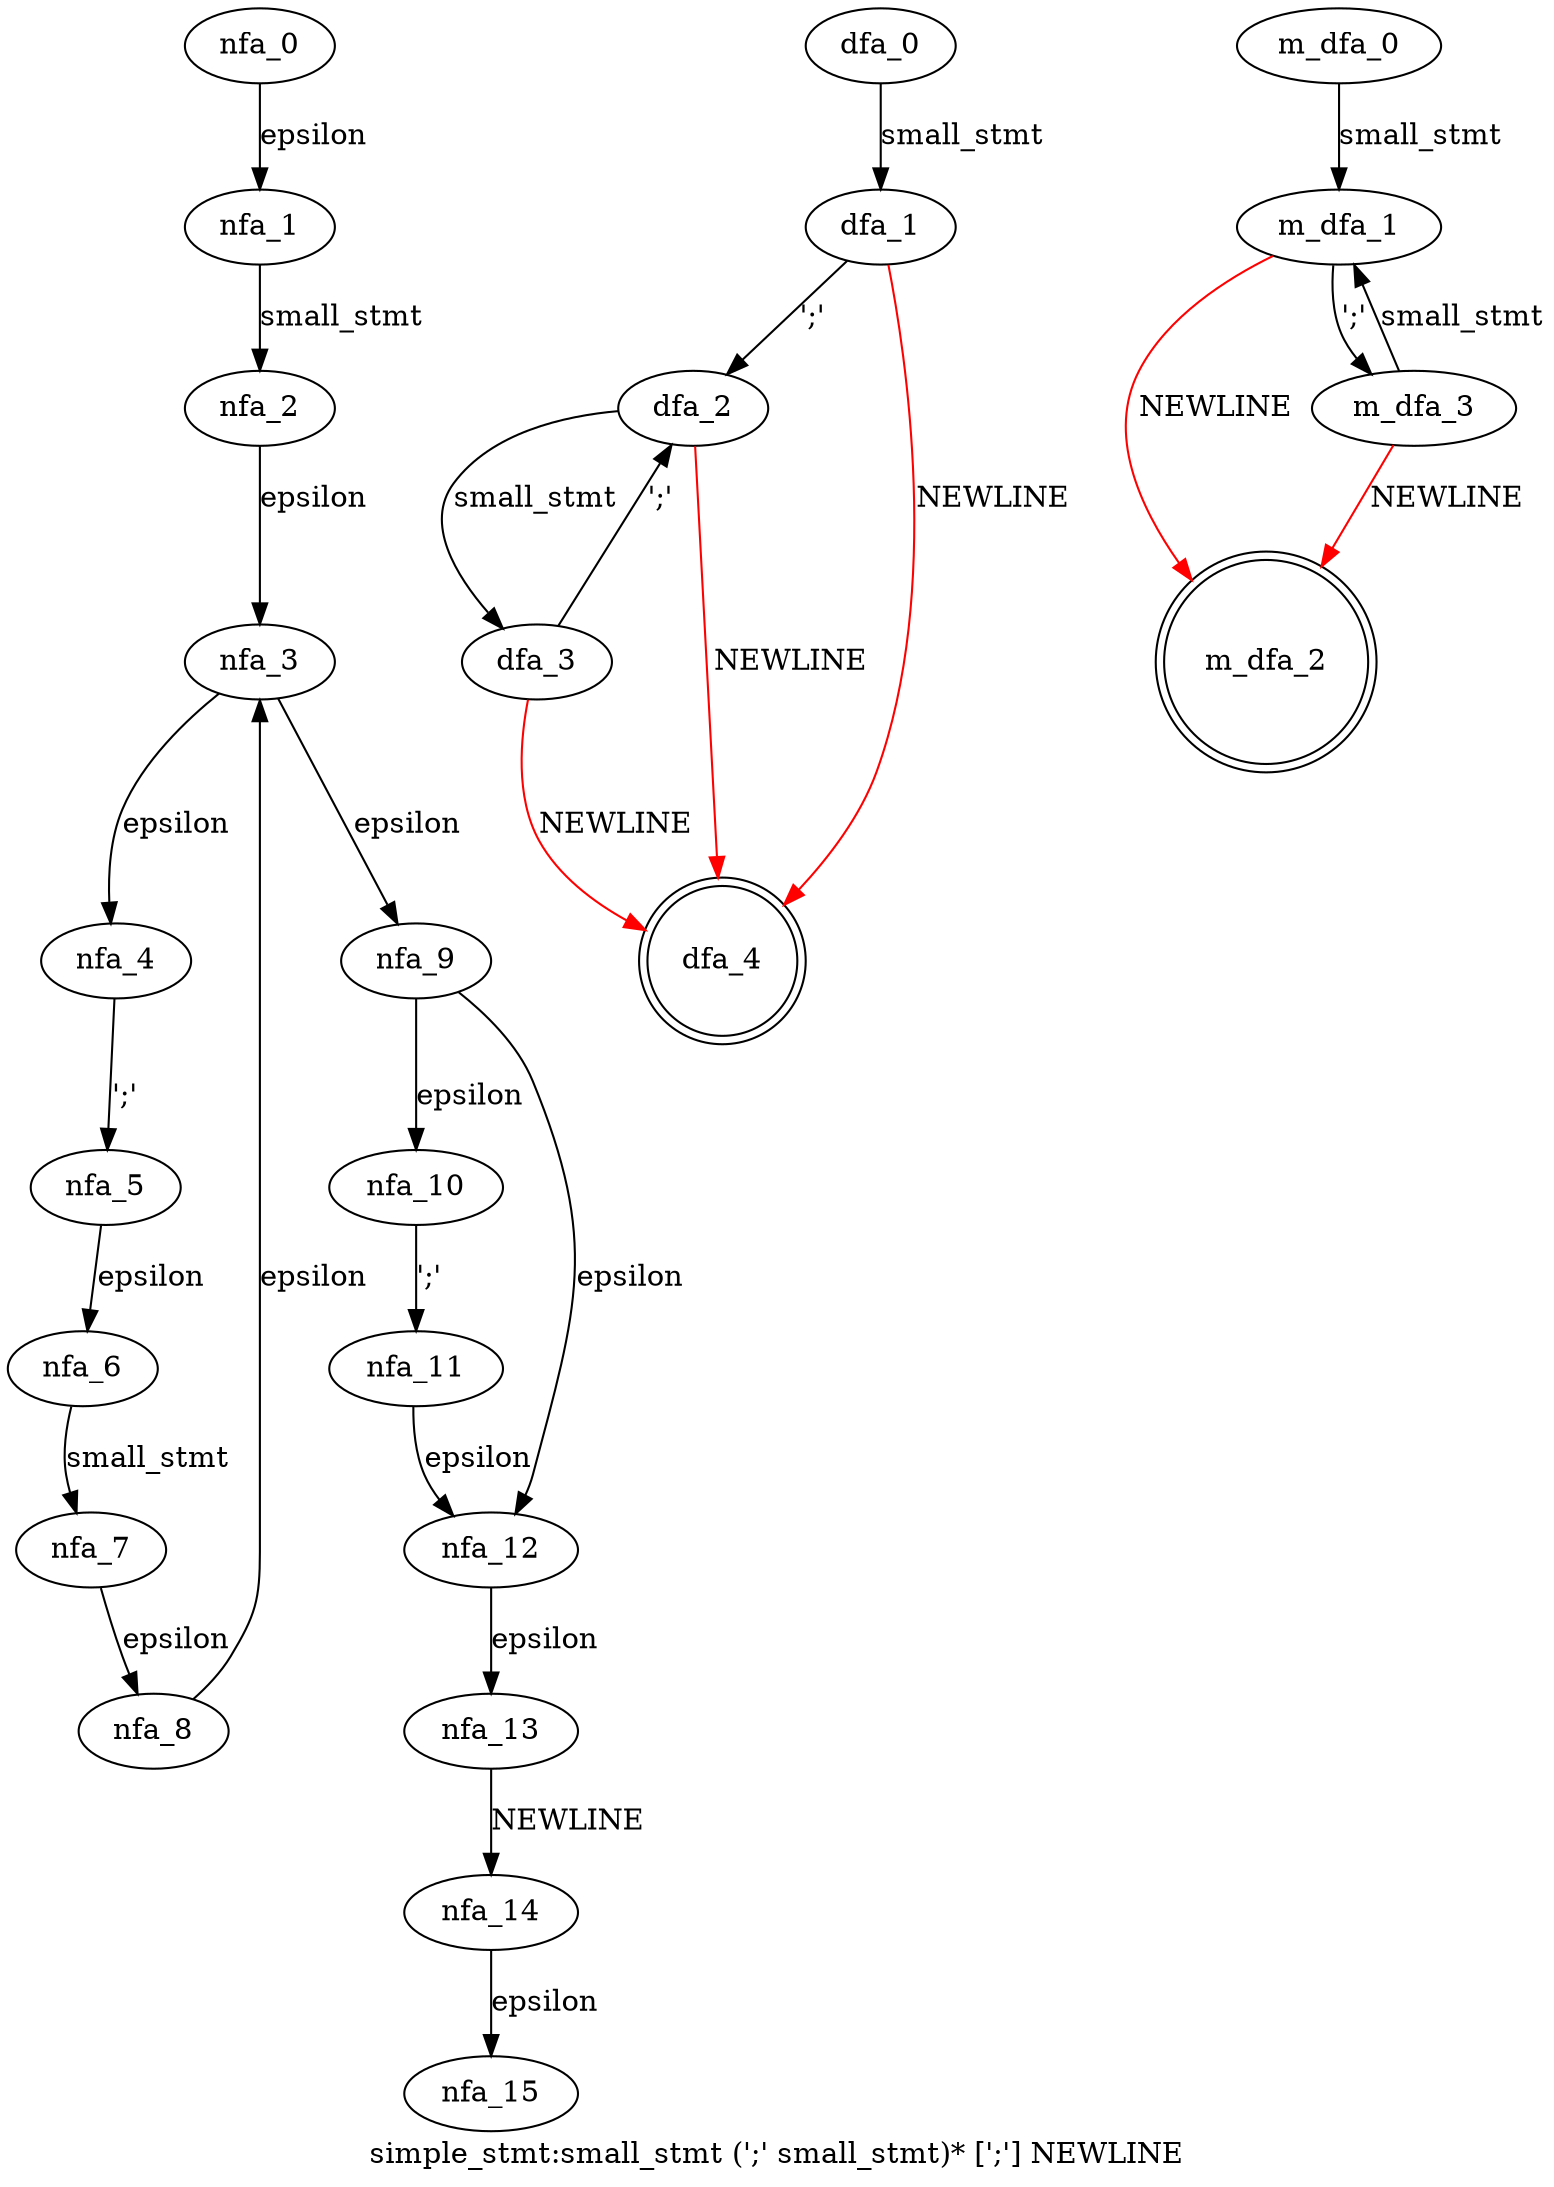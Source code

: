 digraph simple_stmt {
 graph[label="simple_stmt:small_stmt (';' small_stmt)* [';'] NEWLINE"]
 subgraph simple_stmt_nfa {
  nfa_0->nfa_1[label="epsilon"]
  nfa_1->nfa_2[label="small_stmt"]
  nfa_2->nfa_3[label="epsilon"]
  nfa_3->nfa_4[label="epsilon"]
  nfa_4->nfa_5[label="';'"]
  nfa_5->nfa_6[label="epsilon"]
  nfa_6->nfa_7[label="small_stmt"]
  nfa_7->nfa_8[label="epsilon"]
  nfa_8->nfa_3[label="epsilon"]
  nfa_3->nfa_9[label="epsilon"]
  nfa_9->nfa_10[label="epsilon"]
  nfa_10->nfa_11[label="';'"]
  nfa_11->nfa_12[label="epsilon"]
  nfa_12->nfa_13[label="epsilon"]
  nfa_13->nfa_14[label="NEWLINE"]
  nfa_14->nfa_15[label="epsilon"]
  nfa_9->nfa_12[label="epsilon"]
  }
 subgraph simple_stmt_dfa {
  dfa_0->dfa_1[label="small_stmt"]
  dfa_1->dfa_2[label="';'"]
  dfa_2->dfa_3[label="small_stmt"]
  dfa_3->dfa_2[label="';'"]
  dfa_3->dfa_4[label="NEWLINE",color=red]
  dfa_2->dfa_4[label="NEWLINE",color=red]
  dfa_1->dfa_4[label="NEWLINE",color=red]
  dfa_4[shape=doublecircle]
  }
 subgraph simple_stmt_m_dfa {
  m_dfa_0->m_dfa_1[label="small_stmt"]
  m_dfa_1->m_dfa_2[label="NEWLINE",color=red]
  m_dfa_1->m_dfa_3[label="';'"]
  m_dfa_3->m_dfa_2[label="NEWLINE",color=red]
  m_dfa_3->m_dfa_1[label="small_stmt"]
  m_dfa_2[shape=doublecircle]
  }
}
